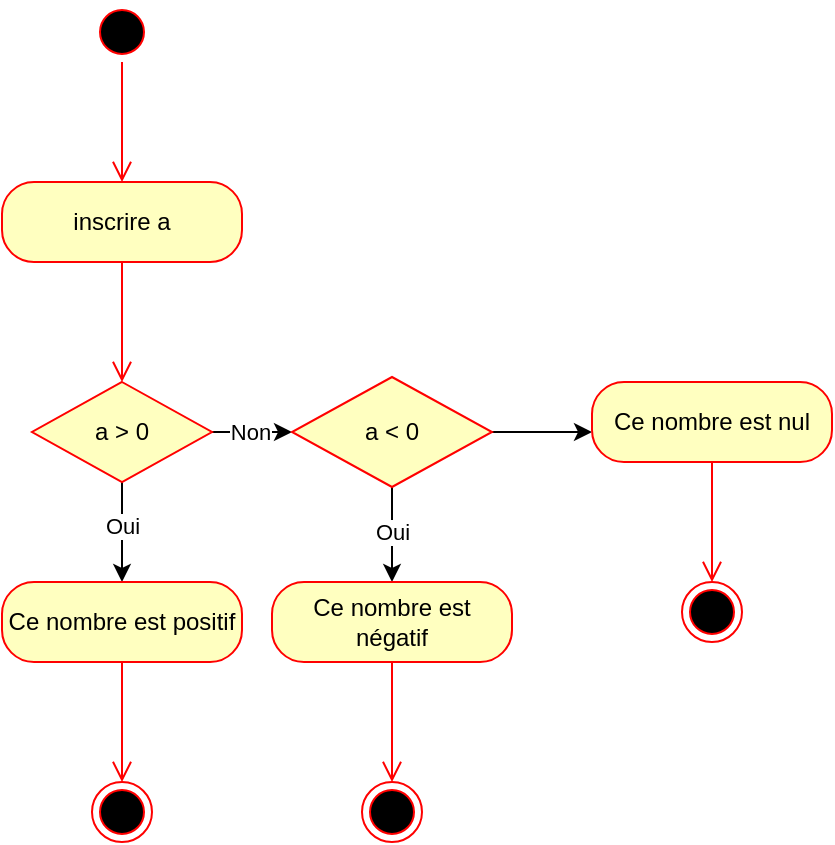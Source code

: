 <mxfile version="22.0.3" type="device">
  <diagram name="Page-1" id="zaaT4tTwUiH_i6n8_uy2">
    <mxGraphModel dx="527" dy="605" grid="1" gridSize="10" guides="1" tooltips="1" connect="1" arrows="1" fold="1" page="1" pageScale="1" pageWidth="827" pageHeight="1169" math="0" shadow="0">
      <root>
        <mxCell id="0" />
        <mxCell id="1" parent="0" />
        <mxCell id="pU8qDTOc8H2eQXeGD3cO-1" value="" style="ellipse;html=1;shape=startState;fillColor=#000000;strokeColor=#ff0000;" vertex="1" parent="1">
          <mxGeometry x="70" y="30" width="30" height="30" as="geometry" />
        </mxCell>
        <mxCell id="pU8qDTOc8H2eQXeGD3cO-2" value="" style="edgeStyle=orthogonalEdgeStyle;html=1;verticalAlign=bottom;endArrow=open;endSize=8;strokeColor=#ff0000;rounded=0;" edge="1" source="pU8qDTOc8H2eQXeGD3cO-1" parent="1">
          <mxGeometry relative="1" as="geometry">
            <mxPoint x="85" y="120" as="targetPoint" />
          </mxGeometry>
        </mxCell>
        <mxCell id="pU8qDTOc8H2eQXeGD3cO-3" value="inscrire a" style="rounded=1;whiteSpace=wrap;html=1;arcSize=40;fontColor=#000000;fillColor=#ffffc0;strokeColor=#ff0000;" vertex="1" parent="1">
          <mxGeometry x="25" y="120" width="120" height="40" as="geometry" />
        </mxCell>
        <mxCell id="pU8qDTOc8H2eQXeGD3cO-4" value="" style="edgeStyle=orthogonalEdgeStyle;html=1;verticalAlign=bottom;endArrow=open;endSize=8;strokeColor=#ff0000;rounded=0;" edge="1" source="pU8qDTOc8H2eQXeGD3cO-3" parent="1">
          <mxGeometry relative="1" as="geometry">
            <mxPoint x="85" y="220" as="targetPoint" />
          </mxGeometry>
        </mxCell>
        <mxCell id="pU8qDTOc8H2eQXeGD3cO-11" style="edgeStyle=orthogonalEdgeStyle;rounded=0;orthogonalLoop=1;jettySize=auto;html=1;" edge="1" parent="1" source="pU8qDTOc8H2eQXeGD3cO-7">
          <mxGeometry relative="1" as="geometry">
            <mxPoint x="85" y="320" as="targetPoint" />
          </mxGeometry>
        </mxCell>
        <mxCell id="pU8qDTOc8H2eQXeGD3cO-15" value="Oui" style="edgeLabel;html=1;align=center;verticalAlign=middle;resizable=0;points=[];" vertex="1" connectable="0" parent="pU8qDTOc8H2eQXeGD3cO-11">
          <mxGeometry x="-0.129" relative="1" as="geometry">
            <mxPoint as="offset" />
          </mxGeometry>
        </mxCell>
        <mxCell id="pU8qDTOc8H2eQXeGD3cO-12" style="edgeStyle=orthogonalEdgeStyle;rounded=0;orthogonalLoop=1;jettySize=auto;html=1;" edge="1" parent="1" source="pU8qDTOc8H2eQXeGD3cO-7">
          <mxGeometry relative="1" as="geometry">
            <mxPoint x="170" y="245" as="targetPoint" />
          </mxGeometry>
        </mxCell>
        <mxCell id="pU8qDTOc8H2eQXeGD3cO-16" value="Non" style="edgeLabel;html=1;align=center;verticalAlign=middle;resizable=0;points=[];" vertex="1" connectable="0" parent="pU8qDTOc8H2eQXeGD3cO-12">
          <mxGeometry x="-0.062" relative="1" as="geometry">
            <mxPoint as="offset" />
          </mxGeometry>
        </mxCell>
        <mxCell id="pU8qDTOc8H2eQXeGD3cO-7" value="a &amp;gt; 0" style="rhombus;whiteSpace=wrap;html=1;fontColor=#000000;fillColor=#ffffc0;strokeColor=#ff0000;" vertex="1" parent="1">
          <mxGeometry x="40" y="220" width="90" height="50" as="geometry" />
        </mxCell>
        <mxCell id="pU8qDTOc8H2eQXeGD3cO-13" value="Ce nombre est positif" style="rounded=1;whiteSpace=wrap;html=1;arcSize=40;fontColor=#000000;fillColor=#ffffc0;strokeColor=#ff0000;" vertex="1" parent="1">
          <mxGeometry x="25" y="320" width="120" height="40" as="geometry" />
        </mxCell>
        <mxCell id="pU8qDTOc8H2eQXeGD3cO-14" value="" style="edgeStyle=orthogonalEdgeStyle;html=1;verticalAlign=bottom;endArrow=open;endSize=8;strokeColor=#ff0000;rounded=0;" edge="1" source="pU8qDTOc8H2eQXeGD3cO-13" parent="1">
          <mxGeometry relative="1" as="geometry">
            <mxPoint x="85" y="420" as="targetPoint" />
          </mxGeometry>
        </mxCell>
        <mxCell id="pU8qDTOc8H2eQXeGD3cO-22" style="edgeStyle=orthogonalEdgeStyle;rounded=0;orthogonalLoop=1;jettySize=auto;html=1;" edge="1" parent="1" source="pU8qDTOc8H2eQXeGD3cO-19">
          <mxGeometry relative="1" as="geometry">
            <mxPoint x="220" y="320" as="targetPoint" />
          </mxGeometry>
        </mxCell>
        <mxCell id="pU8qDTOc8H2eQXeGD3cO-23" value="Oui" style="edgeLabel;html=1;align=center;verticalAlign=middle;resizable=0;points=[];" vertex="1" connectable="0" parent="pU8qDTOc8H2eQXeGD3cO-22">
          <mxGeometry x="-0.063" relative="1" as="geometry">
            <mxPoint as="offset" />
          </mxGeometry>
        </mxCell>
        <mxCell id="pU8qDTOc8H2eQXeGD3cO-28" style="edgeStyle=orthogonalEdgeStyle;rounded=0;orthogonalLoop=1;jettySize=auto;html=1;" edge="1" parent="1" source="pU8qDTOc8H2eQXeGD3cO-19">
          <mxGeometry relative="1" as="geometry">
            <mxPoint x="320" y="245" as="targetPoint" />
          </mxGeometry>
        </mxCell>
        <mxCell id="pU8qDTOc8H2eQXeGD3cO-19" value="a &amp;lt; 0" style="rhombus;whiteSpace=wrap;html=1;fontColor=#000000;fillColor=#ffffc0;strokeColor=#ff0000;" vertex="1" parent="1">
          <mxGeometry x="170" y="217.5" width="100" height="55" as="geometry" />
        </mxCell>
        <mxCell id="pU8qDTOc8H2eQXeGD3cO-24" value="Ce nombre est négatif" style="rounded=1;whiteSpace=wrap;html=1;arcSize=40;fontColor=#000000;fillColor=#ffffc0;strokeColor=#ff0000;" vertex="1" parent="1">
          <mxGeometry x="160" y="320" width="120" height="40" as="geometry" />
        </mxCell>
        <mxCell id="pU8qDTOc8H2eQXeGD3cO-25" value="" style="edgeStyle=orthogonalEdgeStyle;html=1;verticalAlign=bottom;endArrow=open;endSize=8;strokeColor=#ff0000;rounded=0;" edge="1" source="pU8qDTOc8H2eQXeGD3cO-24" parent="1">
          <mxGeometry relative="1" as="geometry">
            <mxPoint x="220" y="420" as="targetPoint" />
          </mxGeometry>
        </mxCell>
        <mxCell id="pU8qDTOc8H2eQXeGD3cO-26" value="" style="ellipse;html=1;shape=endState;fillColor=#000000;strokeColor=#ff0000;" vertex="1" parent="1">
          <mxGeometry x="70" y="420" width="30" height="30" as="geometry" />
        </mxCell>
        <mxCell id="pU8qDTOc8H2eQXeGD3cO-27" value="" style="ellipse;html=1;shape=endState;fillColor=#000000;strokeColor=#ff0000;" vertex="1" parent="1">
          <mxGeometry x="205" y="420" width="30" height="30" as="geometry" />
        </mxCell>
        <mxCell id="pU8qDTOc8H2eQXeGD3cO-29" value="Ce nombre est nul" style="rounded=1;whiteSpace=wrap;html=1;arcSize=40;fontColor=#000000;fillColor=#ffffc0;strokeColor=#ff0000;" vertex="1" parent="1">
          <mxGeometry x="320" y="220" width="120" height="40" as="geometry" />
        </mxCell>
        <mxCell id="pU8qDTOc8H2eQXeGD3cO-30" value="" style="edgeStyle=orthogonalEdgeStyle;html=1;verticalAlign=bottom;endArrow=open;endSize=8;strokeColor=#ff0000;rounded=0;" edge="1" source="pU8qDTOc8H2eQXeGD3cO-29" parent="1">
          <mxGeometry relative="1" as="geometry">
            <mxPoint x="380" y="320" as="targetPoint" />
          </mxGeometry>
        </mxCell>
        <mxCell id="pU8qDTOc8H2eQXeGD3cO-31" value="" style="ellipse;html=1;shape=endState;fillColor=#000000;strokeColor=#ff0000;" vertex="1" parent="1">
          <mxGeometry x="365" y="320" width="30" height="30" as="geometry" />
        </mxCell>
      </root>
    </mxGraphModel>
  </diagram>
</mxfile>

